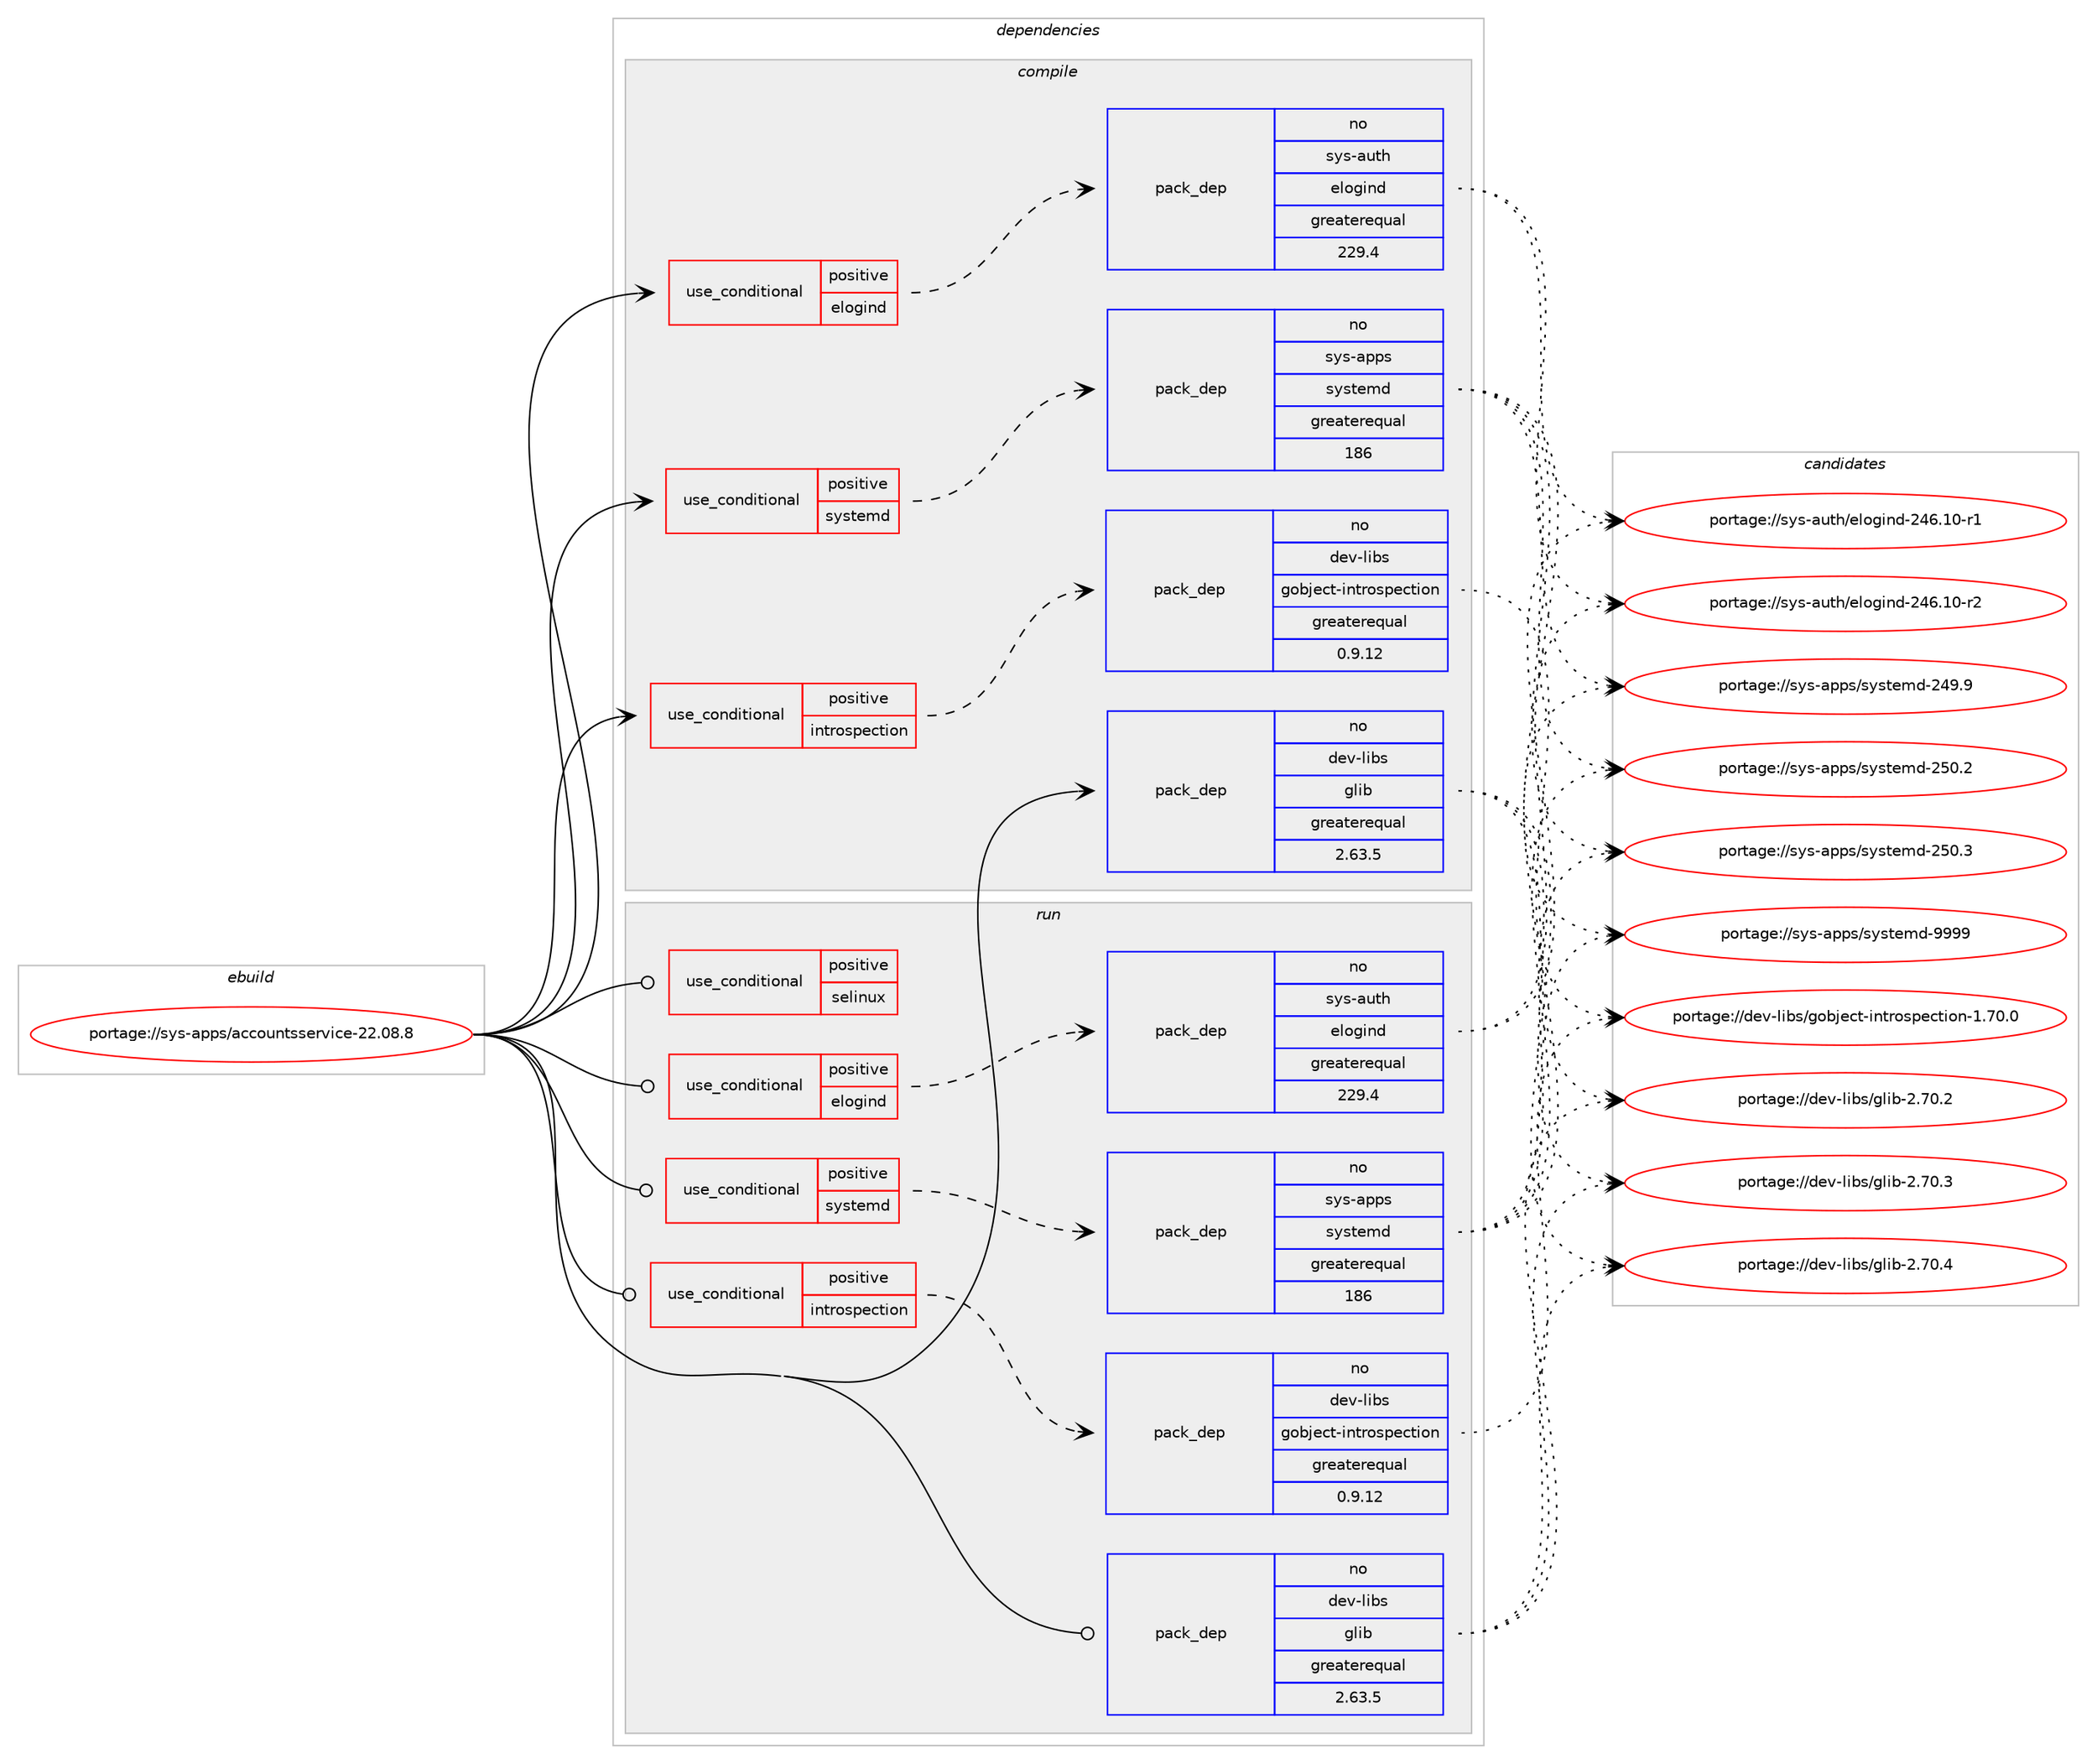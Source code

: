 digraph prolog {

# *************
# Graph options
# *************

newrank=true;
concentrate=true;
compound=true;
graph [rankdir=LR,fontname=Helvetica,fontsize=10,ranksep=1.5];#, ranksep=2.5, nodesep=0.2];
edge  [arrowhead=vee];
node  [fontname=Helvetica,fontsize=10];

# **********
# The ebuild
# **********

subgraph cluster_leftcol {
color=gray;
rank=same;
label=<<i>ebuild</i>>;
id [label="portage://sys-apps/accountsservice-22.08.8", color=red, width=4, href="../sys-apps/accountsservice-22.08.8.svg"];
}

# ****************
# The dependencies
# ****************

subgraph cluster_midcol {
color=gray;
label=<<i>dependencies</i>>;
subgraph cluster_compile {
fillcolor="#eeeeee";
style=filled;
label=<<i>compile</i>>;
subgraph cond79 {
dependency2800 [label=<<TABLE BORDER="0" CELLBORDER="1" CELLSPACING="0" CELLPADDING="4"><TR><TD ROWSPAN="3" CELLPADDING="10">use_conditional</TD></TR><TR><TD>positive</TD></TR><TR><TD>elogind</TD></TR></TABLE>>, shape=none, color=red];
subgraph pack2720 {
dependency2801 [label=<<TABLE BORDER="0" CELLBORDER="1" CELLSPACING="0" CELLPADDING="4" WIDTH="220"><TR><TD ROWSPAN="6" CELLPADDING="30">pack_dep</TD></TR><TR><TD WIDTH="110">no</TD></TR><TR><TD>sys-auth</TD></TR><TR><TD>elogind</TD></TR><TR><TD>greaterequal</TD></TR><TR><TD>229.4</TD></TR></TABLE>>, shape=none, color=blue];
}
dependency2800:e -> dependency2801:w [weight=20,style="dashed",arrowhead="vee"];
}
id:e -> dependency2800:w [weight=20,style="solid",arrowhead="vee"];
subgraph cond80 {
dependency2802 [label=<<TABLE BORDER="0" CELLBORDER="1" CELLSPACING="0" CELLPADDING="4"><TR><TD ROWSPAN="3" CELLPADDING="10">use_conditional</TD></TR><TR><TD>positive</TD></TR><TR><TD>introspection</TD></TR></TABLE>>, shape=none, color=red];
subgraph pack2721 {
dependency2803 [label=<<TABLE BORDER="0" CELLBORDER="1" CELLSPACING="0" CELLPADDING="4" WIDTH="220"><TR><TD ROWSPAN="6" CELLPADDING="30">pack_dep</TD></TR><TR><TD WIDTH="110">no</TD></TR><TR><TD>dev-libs</TD></TR><TR><TD>gobject-introspection</TD></TR><TR><TD>greaterequal</TD></TR><TR><TD>0.9.12</TD></TR></TABLE>>, shape=none, color=blue];
}
dependency2802:e -> dependency2803:w [weight=20,style="dashed",arrowhead="vee"];
}
id:e -> dependency2802:w [weight=20,style="solid",arrowhead="vee"];
subgraph cond81 {
dependency2804 [label=<<TABLE BORDER="0" CELLBORDER="1" CELLSPACING="0" CELLPADDING="4"><TR><TD ROWSPAN="3" CELLPADDING="10">use_conditional</TD></TR><TR><TD>positive</TD></TR><TR><TD>systemd</TD></TR></TABLE>>, shape=none, color=red];
subgraph pack2722 {
dependency2805 [label=<<TABLE BORDER="0" CELLBORDER="1" CELLSPACING="0" CELLPADDING="4" WIDTH="220"><TR><TD ROWSPAN="6" CELLPADDING="30">pack_dep</TD></TR><TR><TD WIDTH="110">no</TD></TR><TR><TD>sys-apps</TD></TR><TR><TD>systemd</TD></TR><TR><TD>greaterequal</TD></TR><TR><TD>186</TD></TR></TABLE>>, shape=none, color=blue];
}
dependency2804:e -> dependency2805:w [weight=20,style="dashed",arrowhead="vee"];
}
id:e -> dependency2804:w [weight=20,style="solid",arrowhead="vee"];
subgraph pack2723 {
dependency2806 [label=<<TABLE BORDER="0" CELLBORDER="1" CELLSPACING="0" CELLPADDING="4" WIDTH="220"><TR><TD ROWSPAN="6" CELLPADDING="30">pack_dep</TD></TR><TR><TD WIDTH="110">no</TD></TR><TR><TD>dev-libs</TD></TR><TR><TD>glib</TD></TR><TR><TD>greaterequal</TD></TR><TR><TD>2.63.5</TD></TR></TABLE>>, shape=none, color=blue];
}
id:e -> dependency2806:w [weight=20,style="solid",arrowhead="vee"];
# *** BEGIN UNKNOWN DEPENDENCY TYPE (TODO) ***
# id -> package_dependency(portage://sys-apps/accountsservice-22.08.8,install,no,sys-auth,polkit,none,[,,],[],[])
# *** END UNKNOWN DEPENDENCY TYPE (TODO) ***

# *** BEGIN UNKNOWN DEPENDENCY TYPE (TODO) ***
# id -> package_dependency(portage://sys-apps/accountsservice-22.08.8,install,no,virtual,libcrypt,none,[,,],any_same_slot,[])
# *** END UNKNOWN DEPENDENCY TYPE (TODO) ***

}
subgraph cluster_compileandrun {
fillcolor="#eeeeee";
style=filled;
label=<<i>compile and run</i>>;
}
subgraph cluster_run {
fillcolor="#eeeeee";
style=filled;
label=<<i>run</i>>;
subgraph cond82 {
dependency2807 [label=<<TABLE BORDER="0" CELLBORDER="1" CELLSPACING="0" CELLPADDING="4"><TR><TD ROWSPAN="3" CELLPADDING="10">use_conditional</TD></TR><TR><TD>positive</TD></TR><TR><TD>elogind</TD></TR></TABLE>>, shape=none, color=red];
subgraph pack2724 {
dependency2808 [label=<<TABLE BORDER="0" CELLBORDER="1" CELLSPACING="0" CELLPADDING="4" WIDTH="220"><TR><TD ROWSPAN="6" CELLPADDING="30">pack_dep</TD></TR><TR><TD WIDTH="110">no</TD></TR><TR><TD>sys-auth</TD></TR><TR><TD>elogind</TD></TR><TR><TD>greaterequal</TD></TR><TR><TD>229.4</TD></TR></TABLE>>, shape=none, color=blue];
}
dependency2807:e -> dependency2808:w [weight=20,style="dashed",arrowhead="vee"];
}
id:e -> dependency2807:w [weight=20,style="solid",arrowhead="odot"];
subgraph cond83 {
dependency2809 [label=<<TABLE BORDER="0" CELLBORDER="1" CELLSPACING="0" CELLPADDING="4"><TR><TD ROWSPAN="3" CELLPADDING="10">use_conditional</TD></TR><TR><TD>positive</TD></TR><TR><TD>introspection</TD></TR></TABLE>>, shape=none, color=red];
subgraph pack2725 {
dependency2810 [label=<<TABLE BORDER="0" CELLBORDER="1" CELLSPACING="0" CELLPADDING="4" WIDTH="220"><TR><TD ROWSPAN="6" CELLPADDING="30">pack_dep</TD></TR><TR><TD WIDTH="110">no</TD></TR><TR><TD>dev-libs</TD></TR><TR><TD>gobject-introspection</TD></TR><TR><TD>greaterequal</TD></TR><TR><TD>0.9.12</TD></TR></TABLE>>, shape=none, color=blue];
}
dependency2809:e -> dependency2810:w [weight=20,style="dashed",arrowhead="vee"];
}
id:e -> dependency2809:w [weight=20,style="solid",arrowhead="odot"];
subgraph cond84 {
dependency2811 [label=<<TABLE BORDER="0" CELLBORDER="1" CELLSPACING="0" CELLPADDING="4"><TR><TD ROWSPAN="3" CELLPADDING="10">use_conditional</TD></TR><TR><TD>positive</TD></TR><TR><TD>selinux</TD></TR></TABLE>>, shape=none, color=red];
# *** BEGIN UNKNOWN DEPENDENCY TYPE (TODO) ***
# dependency2811 -> package_dependency(portage://sys-apps/accountsservice-22.08.8,run,no,sec-policy,selinux-accountsd,none,[,,],[],[])
# *** END UNKNOWN DEPENDENCY TYPE (TODO) ***

}
id:e -> dependency2811:w [weight=20,style="solid",arrowhead="odot"];
subgraph cond85 {
dependency2812 [label=<<TABLE BORDER="0" CELLBORDER="1" CELLSPACING="0" CELLPADDING="4"><TR><TD ROWSPAN="3" CELLPADDING="10">use_conditional</TD></TR><TR><TD>positive</TD></TR><TR><TD>systemd</TD></TR></TABLE>>, shape=none, color=red];
subgraph pack2726 {
dependency2813 [label=<<TABLE BORDER="0" CELLBORDER="1" CELLSPACING="0" CELLPADDING="4" WIDTH="220"><TR><TD ROWSPAN="6" CELLPADDING="30">pack_dep</TD></TR><TR><TD WIDTH="110">no</TD></TR><TR><TD>sys-apps</TD></TR><TR><TD>systemd</TD></TR><TR><TD>greaterequal</TD></TR><TR><TD>186</TD></TR></TABLE>>, shape=none, color=blue];
}
dependency2812:e -> dependency2813:w [weight=20,style="dashed",arrowhead="vee"];
}
id:e -> dependency2812:w [weight=20,style="solid",arrowhead="odot"];
subgraph pack2727 {
dependency2814 [label=<<TABLE BORDER="0" CELLBORDER="1" CELLSPACING="0" CELLPADDING="4" WIDTH="220"><TR><TD ROWSPAN="6" CELLPADDING="30">pack_dep</TD></TR><TR><TD WIDTH="110">no</TD></TR><TR><TD>dev-libs</TD></TR><TR><TD>glib</TD></TR><TR><TD>greaterequal</TD></TR><TR><TD>2.63.5</TD></TR></TABLE>>, shape=none, color=blue];
}
id:e -> dependency2814:w [weight=20,style="solid",arrowhead="odot"];
# *** BEGIN UNKNOWN DEPENDENCY TYPE (TODO) ***
# id -> package_dependency(portage://sys-apps/accountsservice-22.08.8,run,no,sys-auth,polkit,none,[,,],[],[])
# *** END UNKNOWN DEPENDENCY TYPE (TODO) ***

# *** BEGIN UNKNOWN DEPENDENCY TYPE (TODO) ***
# id -> package_dependency(portage://sys-apps/accountsservice-22.08.8,run,no,virtual,libcrypt,none,[,,],any_same_slot,[])
# *** END UNKNOWN DEPENDENCY TYPE (TODO) ***

}
}

# **************
# The candidates
# **************

subgraph cluster_choices {
rank=same;
color=gray;
label=<<i>candidates</i>>;

subgraph choice2720 {
color=black;
nodesep=1;
choice115121115459711711610447101108111103105110100455052544649484511449 [label="portage://sys-auth/elogind-246.10-r1", color=red, width=4,href="../sys-auth/elogind-246.10-r1.svg"];
choice115121115459711711610447101108111103105110100455052544649484511450 [label="portage://sys-auth/elogind-246.10-r2", color=red, width=4,href="../sys-auth/elogind-246.10-r2.svg"];
dependency2801:e -> choice115121115459711711610447101108111103105110100455052544649484511449:w [style=dotted,weight="100"];
dependency2801:e -> choice115121115459711711610447101108111103105110100455052544649484511450:w [style=dotted,weight="100"];
}
subgraph choice2721 {
color=black;
nodesep=1;
choice1001011184510810598115471031119810610199116451051101161141111151121019911610511111045494655484648 [label="portage://dev-libs/gobject-introspection-1.70.0", color=red, width=4,href="../dev-libs/gobject-introspection-1.70.0.svg"];
dependency2803:e -> choice1001011184510810598115471031119810610199116451051101161141111151121019911610511111045494655484648:w [style=dotted,weight="100"];
}
subgraph choice2722 {
color=black;
nodesep=1;
choice115121115459711211211547115121115116101109100455052574657 [label="portage://sys-apps/systemd-249.9", color=red, width=4,href="../sys-apps/systemd-249.9.svg"];
choice115121115459711211211547115121115116101109100455053484650 [label="portage://sys-apps/systemd-250.2", color=red, width=4,href="../sys-apps/systemd-250.2.svg"];
choice115121115459711211211547115121115116101109100455053484651 [label="portage://sys-apps/systemd-250.3", color=red, width=4,href="../sys-apps/systemd-250.3.svg"];
choice1151211154597112112115471151211151161011091004557575757 [label="portage://sys-apps/systemd-9999", color=red, width=4,href="../sys-apps/systemd-9999.svg"];
dependency2805:e -> choice115121115459711211211547115121115116101109100455052574657:w [style=dotted,weight="100"];
dependency2805:e -> choice115121115459711211211547115121115116101109100455053484650:w [style=dotted,weight="100"];
dependency2805:e -> choice115121115459711211211547115121115116101109100455053484651:w [style=dotted,weight="100"];
dependency2805:e -> choice1151211154597112112115471151211151161011091004557575757:w [style=dotted,weight="100"];
}
subgraph choice2723 {
color=black;
nodesep=1;
choice1001011184510810598115471031081059845504655484650 [label="portage://dev-libs/glib-2.70.2", color=red, width=4,href="../dev-libs/glib-2.70.2.svg"];
choice1001011184510810598115471031081059845504655484651 [label="portage://dev-libs/glib-2.70.3", color=red, width=4,href="../dev-libs/glib-2.70.3.svg"];
choice1001011184510810598115471031081059845504655484652 [label="portage://dev-libs/glib-2.70.4", color=red, width=4,href="../dev-libs/glib-2.70.4.svg"];
dependency2806:e -> choice1001011184510810598115471031081059845504655484650:w [style=dotted,weight="100"];
dependency2806:e -> choice1001011184510810598115471031081059845504655484651:w [style=dotted,weight="100"];
dependency2806:e -> choice1001011184510810598115471031081059845504655484652:w [style=dotted,weight="100"];
}
subgraph choice2724 {
color=black;
nodesep=1;
choice115121115459711711610447101108111103105110100455052544649484511449 [label="portage://sys-auth/elogind-246.10-r1", color=red, width=4,href="../sys-auth/elogind-246.10-r1.svg"];
choice115121115459711711610447101108111103105110100455052544649484511450 [label="portage://sys-auth/elogind-246.10-r2", color=red, width=4,href="../sys-auth/elogind-246.10-r2.svg"];
dependency2808:e -> choice115121115459711711610447101108111103105110100455052544649484511449:w [style=dotted,weight="100"];
dependency2808:e -> choice115121115459711711610447101108111103105110100455052544649484511450:w [style=dotted,weight="100"];
}
subgraph choice2725 {
color=black;
nodesep=1;
choice1001011184510810598115471031119810610199116451051101161141111151121019911610511111045494655484648 [label="portage://dev-libs/gobject-introspection-1.70.0", color=red, width=4,href="../dev-libs/gobject-introspection-1.70.0.svg"];
dependency2810:e -> choice1001011184510810598115471031119810610199116451051101161141111151121019911610511111045494655484648:w [style=dotted,weight="100"];
}
subgraph choice2726 {
color=black;
nodesep=1;
choice115121115459711211211547115121115116101109100455052574657 [label="portage://sys-apps/systemd-249.9", color=red, width=4,href="../sys-apps/systemd-249.9.svg"];
choice115121115459711211211547115121115116101109100455053484650 [label="portage://sys-apps/systemd-250.2", color=red, width=4,href="../sys-apps/systemd-250.2.svg"];
choice115121115459711211211547115121115116101109100455053484651 [label="portage://sys-apps/systemd-250.3", color=red, width=4,href="../sys-apps/systemd-250.3.svg"];
choice1151211154597112112115471151211151161011091004557575757 [label="portage://sys-apps/systemd-9999", color=red, width=4,href="../sys-apps/systemd-9999.svg"];
dependency2813:e -> choice115121115459711211211547115121115116101109100455052574657:w [style=dotted,weight="100"];
dependency2813:e -> choice115121115459711211211547115121115116101109100455053484650:w [style=dotted,weight="100"];
dependency2813:e -> choice115121115459711211211547115121115116101109100455053484651:w [style=dotted,weight="100"];
dependency2813:e -> choice1151211154597112112115471151211151161011091004557575757:w [style=dotted,weight="100"];
}
subgraph choice2727 {
color=black;
nodesep=1;
choice1001011184510810598115471031081059845504655484650 [label="portage://dev-libs/glib-2.70.2", color=red, width=4,href="../dev-libs/glib-2.70.2.svg"];
choice1001011184510810598115471031081059845504655484651 [label="portage://dev-libs/glib-2.70.3", color=red, width=4,href="../dev-libs/glib-2.70.3.svg"];
choice1001011184510810598115471031081059845504655484652 [label="portage://dev-libs/glib-2.70.4", color=red, width=4,href="../dev-libs/glib-2.70.4.svg"];
dependency2814:e -> choice1001011184510810598115471031081059845504655484650:w [style=dotted,weight="100"];
dependency2814:e -> choice1001011184510810598115471031081059845504655484651:w [style=dotted,weight="100"];
dependency2814:e -> choice1001011184510810598115471031081059845504655484652:w [style=dotted,weight="100"];
}
}

}
